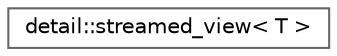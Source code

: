 digraph "类继承关系图"
{
 // LATEX_PDF_SIZE
  bgcolor="transparent";
  edge [fontname=Helvetica,fontsize=10,labelfontname=Helvetica,labelfontsize=10];
  node [fontname=Helvetica,fontsize=10,shape=box,height=0.2,width=0.4];
  rankdir="LR";
  Node0 [id="Node000000",label="detail::streamed_view\< T \>",height=0.2,width=0.4,color="grey40", fillcolor="white", style="filled",URL="$structdetail_1_1streamed__view.html",tooltip=" "];
}

